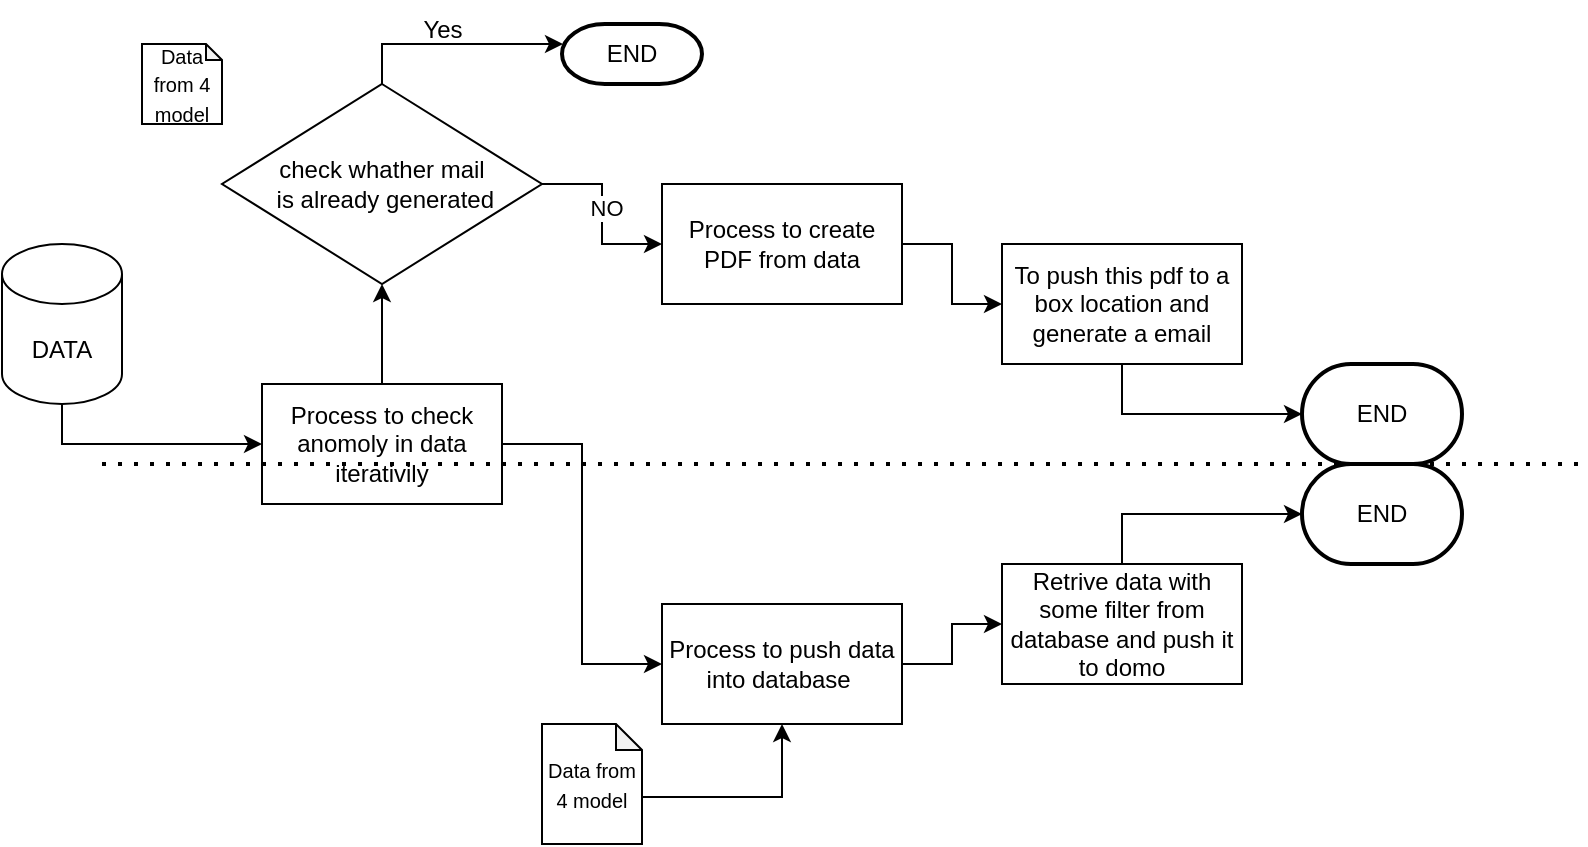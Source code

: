 <mxfile version="25.0.3">
  <diagram name="Page-1" id="u78k9vJQFtG7V1THuRCg">
    <mxGraphModel dx="1290" dy="1691" grid="1" gridSize="10" guides="1" tooltips="1" connect="1" arrows="1" fold="1" page="1" pageScale="1" pageWidth="827" pageHeight="1169" math="0" shadow="0">
      <root>
        <mxCell id="0" />
        <mxCell id="1" parent="0" />
        <mxCell id="Uh6E2-ayI4zHIvLqF5BD-7" style="edgeStyle=orthogonalEdgeStyle;rounded=0;orthogonalLoop=1;jettySize=auto;html=1;exitX=1;exitY=0.5;exitDx=0;exitDy=0;entryX=0;entryY=0.5;entryDx=0;entryDy=0;" edge="1" parent="1" source="Uh6E2-ayI4zHIvLqF5BD-1" target="Uh6E2-ayI4zHIvLqF5BD-6">
          <mxGeometry relative="1" as="geometry" />
        </mxCell>
        <mxCell id="Uh6E2-ayI4zHIvLqF5BD-26" style="edgeStyle=orthogonalEdgeStyle;rounded=0;orthogonalLoop=1;jettySize=auto;html=1;exitX=0.5;exitY=0;exitDx=0;exitDy=0;" edge="1" parent="1" source="Uh6E2-ayI4zHIvLqF5BD-1" target="Uh6E2-ayI4zHIvLqF5BD-22">
          <mxGeometry relative="1" as="geometry" />
        </mxCell>
        <mxCell id="Uh6E2-ayI4zHIvLqF5BD-1" value="Process to check anomoly in data iterativily" style="rounded=0;whiteSpace=wrap;html=1;" vertex="1" parent="1">
          <mxGeometry x="140" y="180" width="120" height="60" as="geometry" />
        </mxCell>
        <mxCell id="Uh6E2-ayI4zHIvLqF5BD-3" style="edgeStyle=orthogonalEdgeStyle;rounded=0;orthogonalLoop=1;jettySize=auto;html=1;exitX=0.5;exitY=1;exitDx=0;exitDy=0;exitPerimeter=0;entryX=0;entryY=0.5;entryDx=0;entryDy=0;" edge="1" parent="1" source="Uh6E2-ayI4zHIvLqF5BD-2" target="Uh6E2-ayI4zHIvLqF5BD-1">
          <mxGeometry relative="1" as="geometry" />
        </mxCell>
        <mxCell id="Uh6E2-ayI4zHIvLqF5BD-2" value="DATA" style="shape=cylinder3;whiteSpace=wrap;html=1;boundedLbl=1;backgroundOutline=1;size=15;" vertex="1" parent="1">
          <mxGeometry x="10" y="110" width="60" height="80" as="geometry" />
        </mxCell>
        <mxCell id="Uh6E2-ayI4zHIvLqF5BD-13" style="edgeStyle=orthogonalEdgeStyle;rounded=0;orthogonalLoop=1;jettySize=auto;html=1;exitX=1;exitY=0.5;exitDx=0;exitDy=0;" edge="1" parent="1" source="Uh6E2-ayI4zHIvLqF5BD-4" target="Uh6E2-ayI4zHIvLqF5BD-12">
          <mxGeometry relative="1" as="geometry" />
        </mxCell>
        <mxCell id="Uh6E2-ayI4zHIvLqF5BD-4" value="Process to create PDF from data" style="rounded=0;whiteSpace=wrap;html=1;" vertex="1" parent="1">
          <mxGeometry x="340" y="80" width="120" height="60" as="geometry" />
        </mxCell>
        <mxCell id="Uh6E2-ayI4zHIvLqF5BD-17" style="edgeStyle=orthogonalEdgeStyle;rounded=0;orthogonalLoop=1;jettySize=auto;html=1;exitX=1;exitY=0.5;exitDx=0;exitDy=0;entryX=0;entryY=0.5;entryDx=0;entryDy=0;" edge="1" parent="1" source="Uh6E2-ayI4zHIvLqF5BD-6" target="Uh6E2-ayI4zHIvLqF5BD-16">
          <mxGeometry relative="1" as="geometry" />
        </mxCell>
        <mxCell id="Uh6E2-ayI4zHIvLqF5BD-6" value="Process to push data into database&amp;nbsp;" style="rounded=0;whiteSpace=wrap;html=1;" vertex="1" parent="1">
          <mxGeometry x="340" y="290" width="120" height="60" as="geometry" />
        </mxCell>
        <mxCell id="Uh6E2-ayI4zHIvLqF5BD-11" style="edgeStyle=orthogonalEdgeStyle;rounded=0;orthogonalLoop=1;jettySize=auto;html=1;exitX=0;exitY=0;exitDx=50;exitDy=36.5;exitPerimeter=0;entryX=0.5;entryY=1;entryDx=0;entryDy=0;" edge="1" parent="1" source="Uh6E2-ayI4zHIvLqF5BD-9" target="Uh6E2-ayI4zHIvLqF5BD-6">
          <mxGeometry relative="1" as="geometry" />
        </mxCell>
        <mxCell id="Uh6E2-ayI4zHIvLqF5BD-9" value="&lt;font style=&quot;font-size: 10px;&quot;&gt;Data from 4 model&lt;/font&gt;" style="shape=note;whiteSpace=wrap;html=1;backgroundOutline=1;darkOpacity=0.05;size=13;" vertex="1" parent="1">
          <mxGeometry x="280" y="350" width="50" height="60" as="geometry" />
        </mxCell>
        <mxCell id="Uh6E2-ayI4zHIvLqF5BD-12" value="To push this pdf to a box location and generate a email" style="rounded=0;whiteSpace=wrap;html=1;" vertex="1" parent="1">
          <mxGeometry x="510" y="110" width="120" height="60" as="geometry" />
        </mxCell>
        <mxCell id="Uh6E2-ayI4zHIvLqF5BD-14" value="END" style="strokeWidth=2;html=1;shape=mxgraph.flowchart.terminator;whiteSpace=wrap;" vertex="1" parent="1">
          <mxGeometry x="660" y="170" width="80" height="50" as="geometry" />
        </mxCell>
        <mxCell id="Uh6E2-ayI4zHIvLqF5BD-15" style="edgeStyle=orthogonalEdgeStyle;rounded=0;orthogonalLoop=1;jettySize=auto;html=1;exitX=0.5;exitY=1;exitDx=0;exitDy=0;entryX=0;entryY=0.5;entryDx=0;entryDy=0;entryPerimeter=0;" edge="1" parent="1" source="Uh6E2-ayI4zHIvLqF5BD-12" target="Uh6E2-ayI4zHIvLqF5BD-14">
          <mxGeometry relative="1" as="geometry" />
        </mxCell>
        <mxCell id="Uh6E2-ayI4zHIvLqF5BD-16" value="Retrive data with some filter from database and push it to domo" style="rounded=0;whiteSpace=wrap;html=1;" vertex="1" parent="1">
          <mxGeometry x="510" y="270" width="120" height="60" as="geometry" />
        </mxCell>
        <mxCell id="Uh6E2-ayI4zHIvLqF5BD-18" value="END" style="strokeWidth=2;html=1;shape=mxgraph.flowchart.terminator;whiteSpace=wrap;" vertex="1" parent="1">
          <mxGeometry x="660" y="220" width="80" height="50" as="geometry" />
        </mxCell>
        <mxCell id="Uh6E2-ayI4zHIvLqF5BD-19" style="edgeStyle=orthogonalEdgeStyle;rounded=0;orthogonalLoop=1;jettySize=auto;html=1;exitX=0.5;exitY=0;exitDx=0;exitDy=0;entryX=0;entryY=0.5;entryDx=0;entryDy=0;entryPerimeter=0;" edge="1" parent="1" source="Uh6E2-ayI4zHIvLqF5BD-16" target="Uh6E2-ayI4zHIvLqF5BD-18">
          <mxGeometry relative="1" as="geometry" />
        </mxCell>
        <mxCell id="Uh6E2-ayI4zHIvLqF5BD-27" style="edgeStyle=orthogonalEdgeStyle;rounded=0;orthogonalLoop=1;jettySize=auto;html=1;exitX=0.5;exitY=0;exitDx=0;exitDy=0;" edge="1" parent="1" source="Uh6E2-ayI4zHIvLqF5BD-22">
          <mxGeometry relative="1" as="geometry">
            <mxPoint x="290" y="10" as="targetPoint" />
          </mxGeometry>
        </mxCell>
        <mxCell id="Uh6E2-ayI4zHIvLqF5BD-30" style="edgeStyle=orthogonalEdgeStyle;rounded=0;orthogonalLoop=1;jettySize=auto;html=1;exitX=1;exitY=0.5;exitDx=0;exitDy=0;entryX=0;entryY=0.5;entryDx=0;entryDy=0;" edge="1" parent="1" source="Uh6E2-ayI4zHIvLqF5BD-22" target="Uh6E2-ayI4zHIvLqF5BD-4">
          <mxGeometry relative="1" as="geometry" />
        </mxCell>
        <mxCell id="Uh6E2-ayI4zHIvLqF5BD-31" value="NO" style="edgeLabel;html=1;align=center;verticalAlign=middle;resizable=0;points=[];" vertex="1" connectable="0" parent="Uh6E2-ayI4zHIvLqF5BD-30">
          <mxGeometry x="-0.08" y="2" relative="1" as="geometry">
            <mxPoint as="offset" />
          </mxGeometry>
        </mxCell>
        <mxCell id="Uh6E2-ayI4zHIvLqF5BD-22" value="check whather mail&lt;div&gt;&amp;nbsp;is already generated&lt;/div&gt;" style="rhombus;whiteSpace=wrap;html=1;" vertex="1" parent="1">
          <mxGeometry x="120" y="30" width="160" height="100" as="geometry" />
        </mxCell>
        <mxCell id="Uh6E2-ayI4zHIvLqF5BD-23" value="&lt;font style=&quot;font-size: 10px;&quot;&gt;Data from 4 model&lt;/font&gt;" style="shape=note;whiteSpace=wrap;html=1;backgroundOutline=1;darkOpacity=0.05;size=8;" vertex="1" parent="1">
          <mxGeometry x="80" y="10" width="40" height="40" as="geometry" />
        </mxCell>
        <mxCell id="Uh6E2-ayI4zHIvLqF5BD-28" value="END" style="strokeWidth=2;html=1;shape=mxgraph.flowchart.terminator;whiteSpace=wrap;" vertex="1" parent="1">
          <mxGeometry x="290" width="70" height="30" as="geometry" />
        </mxCell>
        <mxCell id="Uh6E2-ayI4zHIvLqF5BD-29" value="Yes" style="text;html=1;align=center;verticalAlign=middle;resizable=0;points=[];autosize=1;strokeColor=none;fillColor=none;" vertex="1" parent="1">
          <mxGeometry x="210" y="-12" width="40" height="30" as="geometry" />
        </mxCell>
        <mxCell id="Uh6E2-ayI4zHIvLqF5BD-32" value="" style="endArrow=none;dashed=1;html=1;dashPattern=1 3;strokeWidth=2;rounded=0;" edge="1" parent="1">
          <mxGeometry width="50" height="50" relative="1" as="geometry">
            <mxPoint x="60" y="220" as="sourcePoint" />
            <mxPoint x="800" y="220" as="targetPoint" />
          </mxGeometry>
        </mxCell>
      </root>
    </mxGraphModel>
  </diagram>
</mxfile>

